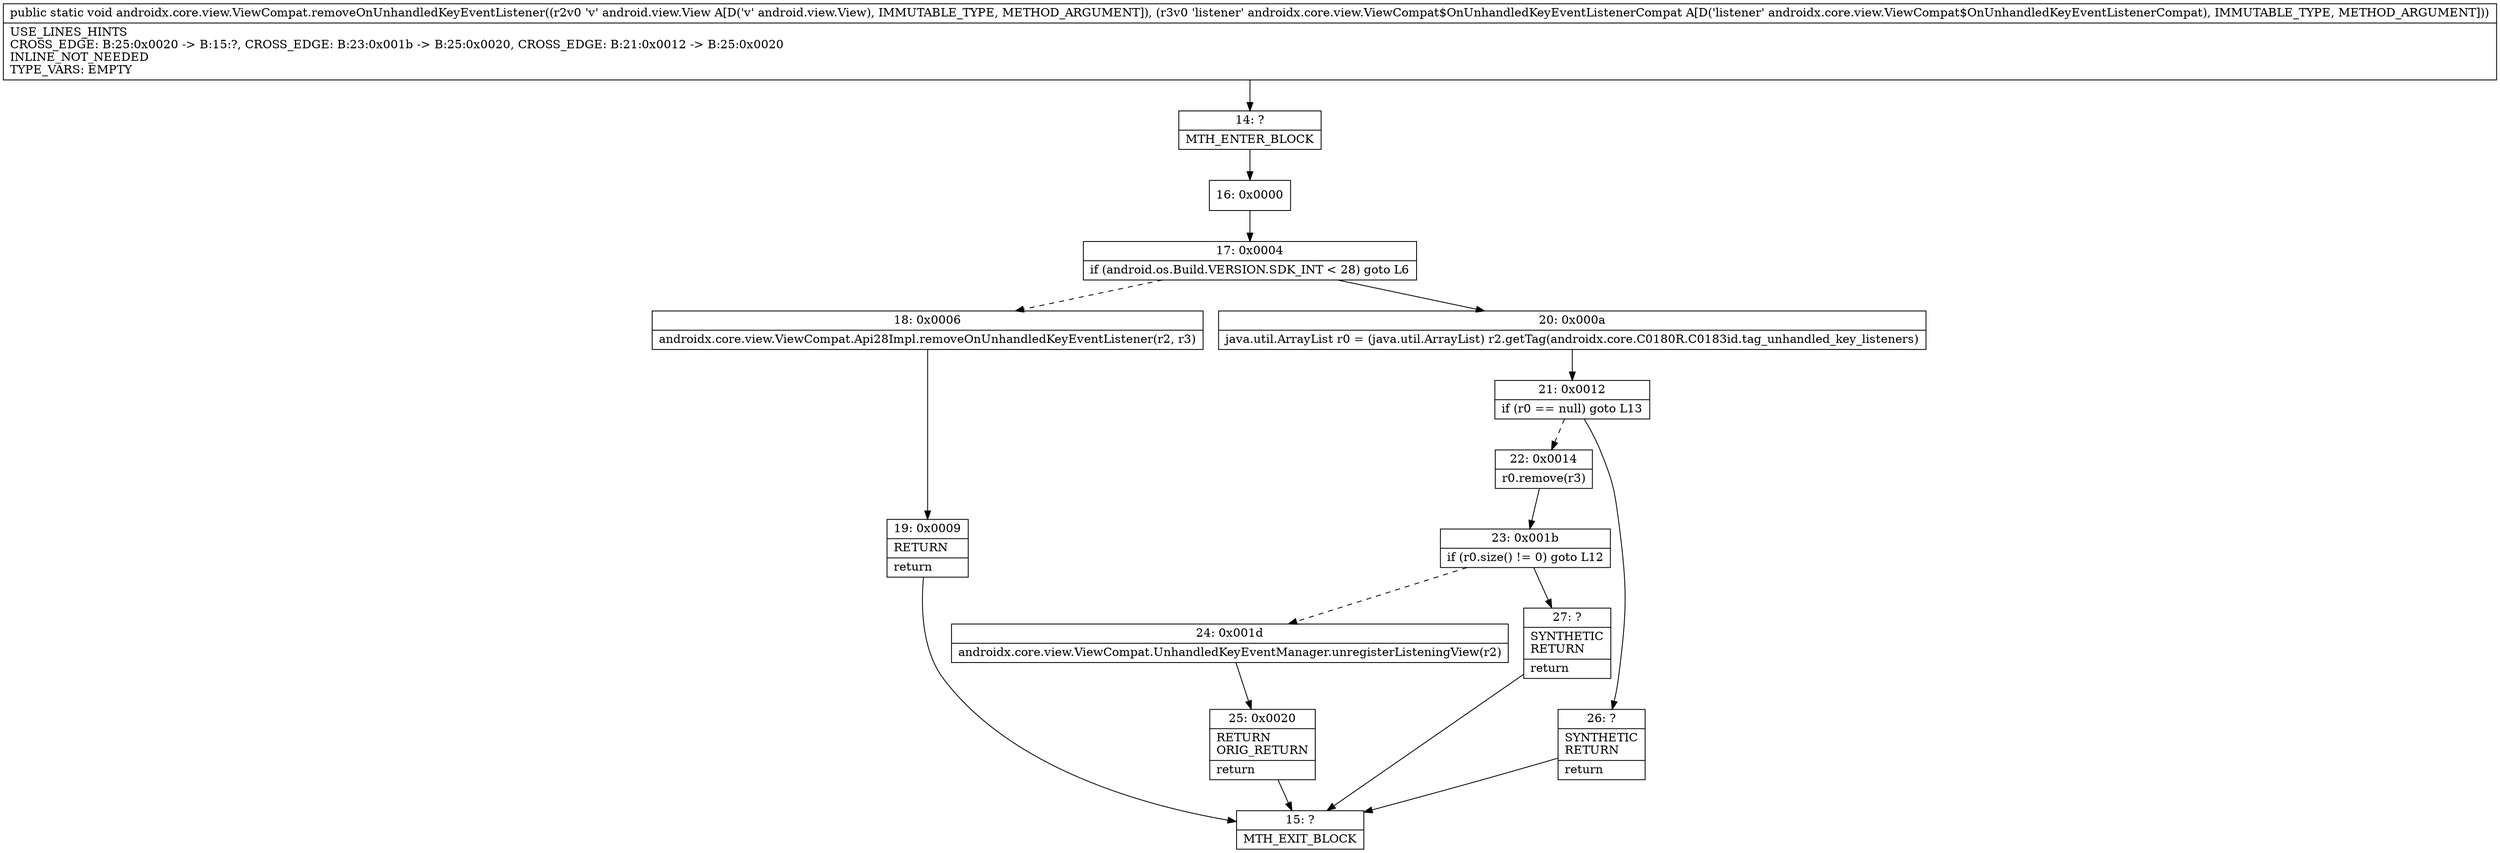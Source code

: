 digraph "CFG forandroidx.core.view.ViewCompat.removeOnUnhandledKeyEventListener(Landroid\/view\/View;Landroidx\/core\/view\/ViewCompat$OnUnhandledKeyEventListenerCompat;)V" {
Node_14 [shape=record,label="{14\:\ ?|MTH_ENTER_BLOCK\l}"];
Node_16 [shape=record,label="{16\:\ 0x0000}"];
Node_17 [shape=record,label="{17\:\ 0x0004|if (android.os.Build.VERSION.SDK_INT \< 28) goto L6\l}"];
Node_18 [shape=record,label="{18\:\ 0x0006|androidx.core.view.ViewCompat.Api28Impl.removeOnUnhandledKeyEventListener(r2, r3)\l}"];
Node_19 [shape=record,label="{19\:\ 0x0009|RETURN\l|return\l}"];
Node_15 [shape=record,label="{15\:\ ?|MTH_EXIT_BLOCK\l}"];
Node_20 [shape=record,label="{20\:\ 0x000a|java.util.ArrayList r0 = (java.util.ArrayList) r2.getTag(androidx.core.C0180R.C0183id.tag_unhandled_key_listeners)\l}"];
Node_21 [shape=record,label="{21\:\ 0x0012|if (r0 == null) goto L13\l}"];
Node_22 [shape=record,label="{22\:\ 0x0014|r0.remove(r3)\l}"];
Node_23 [shape=record,label="{23\:\ 0x001b|if (r0.size() != 0) goto L12\l}"];
Node_24 [shape=record,label="{24\:\ 0x001d|androidx.core.view.ViewCompat.UnhandledKeyEventManager.unregisterListeningView(r2)\l}"];
Node_25 [shape=record,label="{25\:\ 0x0020|RETURN\lORIG_RETURN\l|return\l}"];
Node_27 [shape=record,label="{27\:\ ?|SYNTHETIC\lRETURN\l|return\l}"];
Node_26 [shape=record,label="{26\:\ ?|SYNTHETIC\lRETURN\l|return\l}"];
MethodNode[shape=record,label="{public static void androidx.core.view.ViewCompat.removeOnUnhandledKeyEventListener((r2v0 'v' android.view.View A[D('v' android.view.View), IMMUTABLE_TYPE, METHOD_ARGUMENT]), (r3v0 'listener' androidx.core.view.ViewCompat$OnUnhandledKeyEventListenerCompat A[D('listener' androidx.core.view.ViewCompat$OnUnhandledKeyEventListenerCompat), IMMUTABLE_TYPE, METHOD_ARGUMENT]))  | USE_LINES_HINTS\lCROSS_EDGE: B:25:0x0020 \-\> B:15:?, CROSS_EDGE: B:23:0x001b \-\> B:25:0x0020, CROSS_EDGE: B:21:0x0012 \-\> B:25:0x0020\lINLINE_NOT_NEEDED\lTYPE_VARS: EMPTY\l}"];
MethodNode -> Node_14;Node_14 -> Node_16;
Node_16 -> Node_17;
Node_17 -> Node_18[style=dashed];
Node_17 -> Node_20;
Node_18 -> Node_19;
Node_19 -> Node_15;
Node_20 -> Node_21;
Node_21 -> Node_22[style=dashed];
Node_21 -> Node_26;
Node_22 -> Node_23;
Node_23 -> Node_24[style=dashed];
Node_23 -> Node_27;
Node_24 -> Node_25;
Node_25 -> Node_15;
Node_27 -> Node_15;
Node_26 -> Node_15;
}

